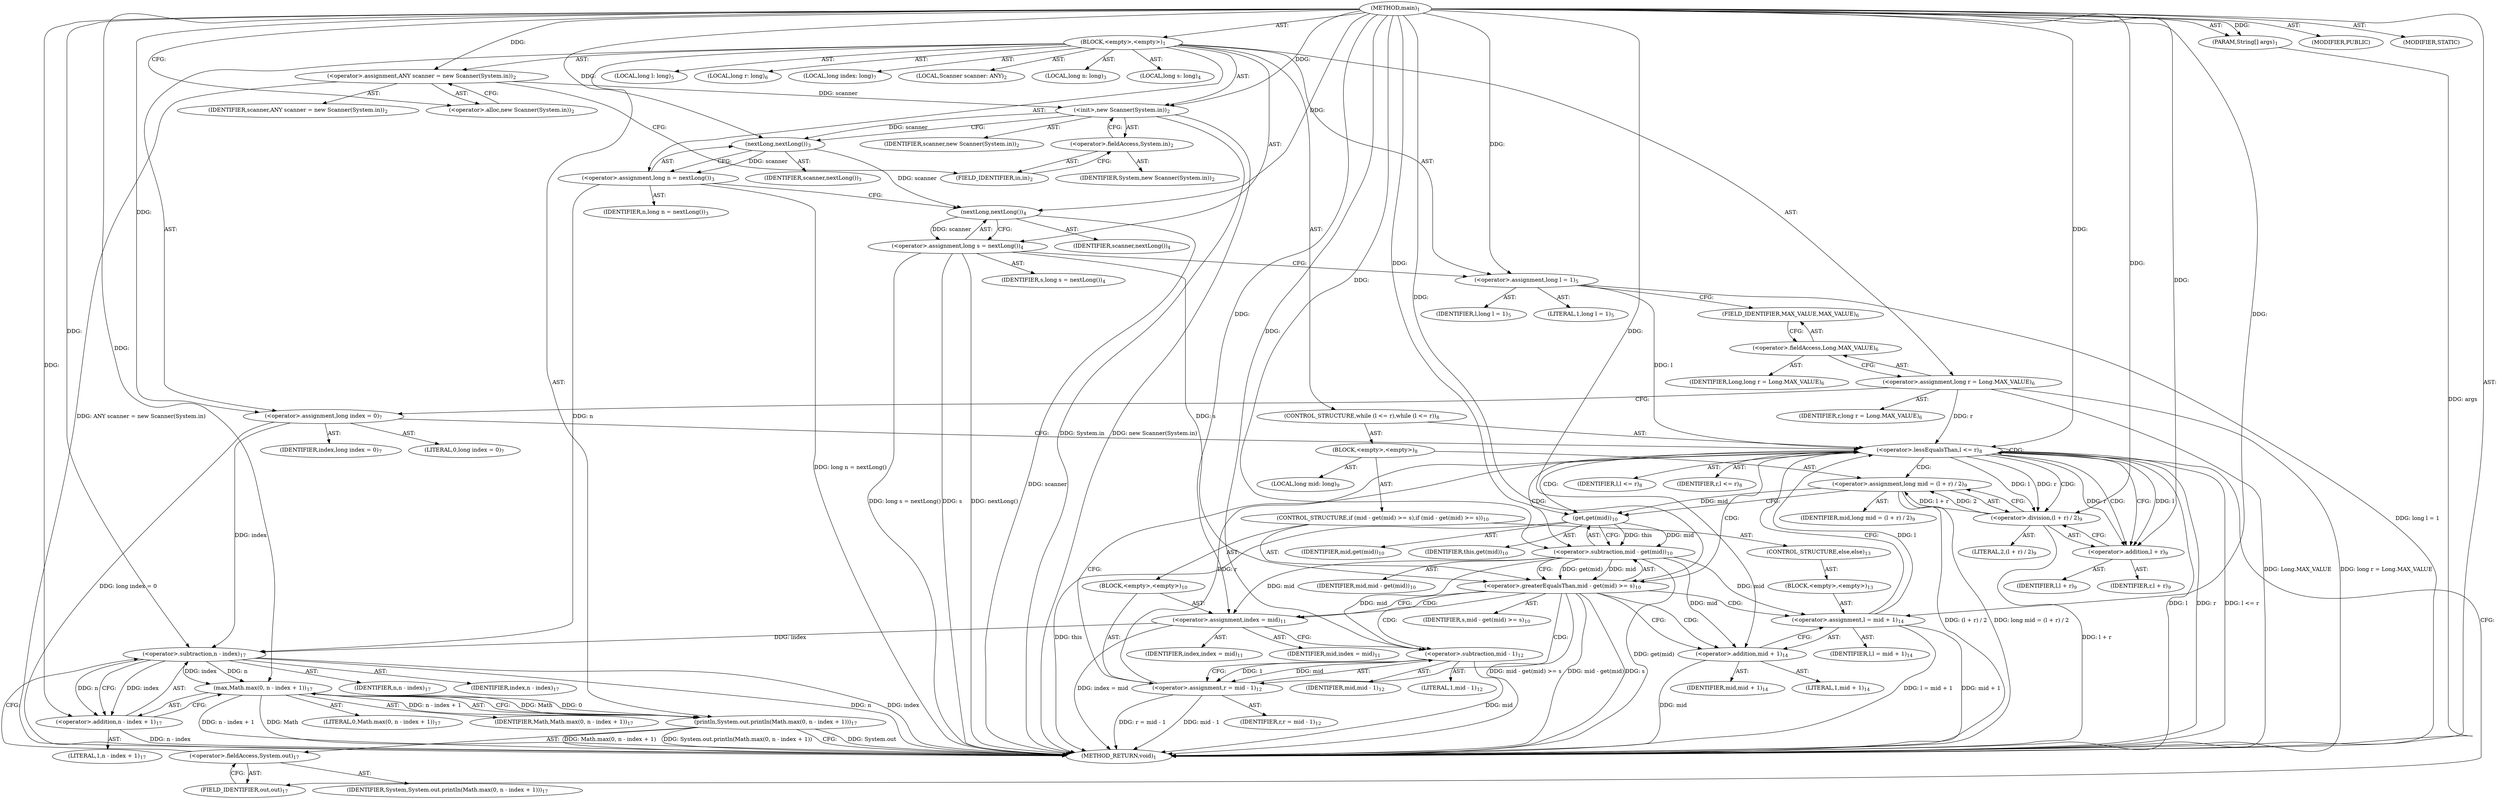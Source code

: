 digraph "main" {  
"19" [label = <(METHOD,main)<SUB>1</SUB>> ]
"20" [label = <(PARAM,String[] args)<SUB>1</SUB>> ]
"21" [label = <(BLOCK,&lt;empty&gt;,&lt;empty&gt;)<SUB>1</SUB>> ]
"4" [label = <(LOCAL,Scanner scanner: ANY)<SUB>2</SUB>> ]
"22" [label = <(&lt;operator&gt;.assignment,ANY scanner = new Scanner(System.in))<SUB>2</SUB>> ]
"23" [label = <(IDENTIFIER,scanner,ANY scanner = new Scanner(System.in))<SUB>2</SUB>> ]
"24" [label = <(&lt;operator&gt;.alloc,new Scanner(System.in))<SUB>2</SUB>> ]
"25" [label = <(&lt;init&gt;,new Scanner(System.in))<SUB>2</SUB>> ]
"3" [label = <(IDENTIFIER,scanner,new Scanner(System.in))<SUB>2</SUB>> ]
"26" [label = <(&lt;operator&gt;.fieldAccess,System.in)<SUB>2</SUB>> ]
"27" [label = <(IDENTIFIER,System,new Scanner(System.in))<SUB>2</SUB>> ]
"28" [label = <(FIELD_IDENTIFIER,in,in)<SUB>2</SUB>> ]
"29" [label = <(LOCAL,long n: long)<SUB>3</SUB>> ]
"30" [label = <(&lt;operator&gt;.assignment,long n = nextLong())<SUB>3</SUB>> ]
"31" [label = <(IDENTIFIER,n,long n = nextLong())<SUB>3</SUB>> ]
"32" [label = <(nextLong,nextLong())<SUB>3</SUB>> ]
"33" [label = <(IDENTIFIER,scanner,nextLong())<SUB>3</SUB>> ]
"34" [label = <(LOCAL,long s: long)<SUB>4</SUB>> ]
"35" [label = <(&lt;operator&gt;.assignment,long s = nextLong())<SUB>4</SUB>> ]
"36" [label = <(IDENTIFIER,s,long s = nextLong())<SUB>4</SUB>> ]
"37" [label = <(nextLong,nextLong())<SUB>4</SUB>> ]
"38" [label = <(IDENTIFIER,scanner,nextLong())<SUB>4</SUB>> ]
"39" [label = <(LOCAL,long l: long)<SUB>5</SUB>> ]
"40" [label = <(&lt;operator&gt;.assignment,long l = 1)<SUB>5</SUB>> ]
"41" [label = <(IDENTIFIER,l,long l = 1)<SUB>5</SUB>> ]
"42" [label = <(LITERAL,1,long l = 1)<SUB>5</SUB>> ]
"43" [label = <(LOCAL,long r: long)<SUB>6</SUB>> ]
"44" [label = <(&lt;operator&gt;.assignment,long r = Long.MAX_VALUE)<SUB>6</SUB>> ]
"45" [label = <(IDENTIFIER,r,long r = Long.MAX_VALUE)<SUB>6</SUB>> ]
"46" [label = <(&lt;operator&gt;.fieldAccess,Long.MAX_VALUE)<SUB>6</SUB>> ]
"47" [label = <(IDENTIFIER,Long,long r = Long.MAX_VALUE)<SUB>6</SUB>> ]
"48" [label = <(FIELD_IDENTIFIER,MAX_VALUE,MAX_VALUE)<SUB>6</SUB>> ]
"49" [label = <(LOCAL,long index: long)<SUB>7</SUB>> ]
"50" [label = <(&lt;operator&gt;.assignment,long index = 0)<SUB>7</SUB>> ]
"51" [label = <(IDENTIFIER,index,long index = 0)<SUB>7</SUB>> ]
"52" [label = <(LITERAL,0,long index = 0)<SUB>7</SUB>> ]
"53" [label = <(CONTROL_STRUCTURE,while (l &lt;= r),while (l &lt;= r))<SUB>8</SUB>> ]
"54" [label = <(&lt;operator&gt;.lessEqualsThan,l &lt;= r)<SUB>8</SUB>> ]
"55" [label = <(IDENTIFIER,l,l &lt;= r)<SUB>8</SUB>> ]
"56" [label = <(IDENTIFIER,r,l &lt;= r)<SUB>8</SUB>> ]
"57" [label = <(BLOCK,&lt;empty&gt;,&lt;empty&gt;)<SUB>8</SUB>> ]
"58" [label = <(LOCAL,long mid: long)<SUB>9</SUB>> ]
"59" [label = <(&lt;operator&gt;.assignment,long mid = (l + r) / 2)<SUB>9</SUB>> ]
"60" [label = <(IDENTIFIER,mid,long mid = (l + r) / 2)<SUB>9</SUB>> ]
"61" [label = <(&lt;operator&gt;.division,(l + r) / 2)<SUB>9</SUB>> ]
"62" [label = <(&lt;operator&gt;.addition,l + r)<SUB>9</SUB>> ]
"63" [label = <(IDENTIFIER,l,l + r)<SUB>9</SUB>> ]
"64" [label = <(IDENTIFIER,r,l + r)<SUB>9</SUB>> ]
"65" [label = <(LITERAL,2,(l + r) / 2)<SUB>9</SUB>> ]
"66" [label = <(CONTROL_STRUCTURE,if (mid - get(mid) &gt;= s),if (mid - get(mid) &gt;= s))<SUB>10</SUB>> ]
"67" [label = <(&lt;operator&gt;.greaterEqualsThan,mid - get(mid) &gt;= s)<SUB>10</SUB>> ]
"68" [label = <(&lt;operator&gt;.subtraction,mid - get(mid))<SUB>10</SUB>> ]
"69" [label = <(IDENTIFIER,mid,mid - get(mid))<SUB>10</SUB>> ]
"70" [label = <(get,get(mid))<SUB>10</SUB>> ]
"71" [label = <(IDENTIFIER,this,get(mid))<SUB>10</SUB>> ]
"72" [label = <(IDENTIFIER,mid,get(mid))<SUB>10</SUB>> ]
"73" [label = <(IDENTIFIER,s,mid - get(mid) &gt;= s)<SUB>10</SUB>> ]
"74" [label = <(BLOCK,&lt;empty&gt;,&lt;empty&gt;)<SUB>10</SUB>> ]
"75" [label = <(&lt;operator&gt;.assignment,index = mid)<SUB>11</SUB>> ]
"76" [label = <(IDENTIFIER,index,index = mid)<SUB>11</SUB>> ]
"77" [label = <(IDENTIFIER,mid,index = mid)<SUB>11</SUB>> ]
"78" [label = <(&lt;operator&gt;.assignment,r = mid - 1)<SUB>12</SUB>> ]
"79" [label = <(IDENTIFIER,r,r = mid - 1)<SUB>12</SUB>> ]
"80" [label = <(&lt;operator&gt;.subtraction,mid - 1)<SUB>12</SUB>> ]
"81" [label = <(IDENTIFIER,mid,mid - 1)<SUB>12</SUB>> ]
"82" [label = <(LITERAL,1,mid - 1)<SUB>12</SUB>> ]
"83" [label = <(CONTROL_STRUCTURE,else,else)<SUB>13</SUB>> ]
"84" [label = <(BLOCK,&lt;empty&gt;,&lt;empty&gt;)<SUB>13</SUB>> ]
"85" [label = <(&lt;operator&gt;.assignment,l = mid + 1)<SUB>14</SUB>> ]
"86" [label = <(IDENTIFIER,l,l = mid + 1)<SUB>14</SUB>> ]
"87" [label = <(&lt;operator&gt;.addition,mid + 1)<SUB>14</SUB>> ]
"88" [label = <(IDENTIFIER,mid,mid + 1)<SUB>14</SUB>> ]
"89" [label = <(LITERAL,1,mid + 1)<SUB>14</SUB>> ]
"90" [label = <(println,System.out.println(Math.max(0, n - index + 1)))<SUB>17</SUB>> ]
"91" [label = <(&lt;operator&gt;.fieldAccess,System.out)<SUB>17</SUB>> ]
"92" [label = <(IDENTIFIER,System,System.out.println(Math.max(0, n - index + 1)))<SUB>17</SUB>> ]
"93" [label = <(FIELD_IDENTIFIER,out,out)<SUB>17</SUB>> ]
"94" [label = <(max,Math.max(0, n - index + 1))<SUB>17</SUB>> ]
"95" [label = <(IDENTIFIER,Math,Math.max(0, n - index + 1))<SUB>17</SUB>> ]
"96" [label = <(LITERAL,0,Math.max(0, n - index + 1))<SUB>17</SUB>> ]
"97" [label = <(&lt;operator&gt;.addition,n - index + 1)<SUB>17</SUB>> ]
"98" [label = <(&lt;operator&gt;.subtraction,n - index)<SUB>17</SUB>> ]
"99" [label = <(IDENTIFIER,n,n - index)<SUB>17</SUB>> ]
"100" [label = <(IDENTIFIER,index,n - index)<SUB>17</SUB>> ]
"101" [label = <(LITERAL,1,n - index + 1)<SUB>17</SUB>> ]
"102" [label = <(MODIFIER,PUBLIC)> ]
"103" [label = <(MODIFIER,STATIC)> ]
"104" [label = <(METHOD_RETURN,void)<SUB>1</SUB>> ]
  "19" -> "20"  [ label = "AST: "] 
  "19" -> "21"  [ label = "AST: "] 
  "19" -> "102"  [ label = "AST: "] 
  "19" -> "103"  [ label = "AST: "] 
  "19" -> "104"  [ label = "AST: "] 
  "21" -> "4"  [ label = "AST: "] 
  "21" -> "22"  [ label = "AST: "] 
  "21" -> "25"  [ label = "AST: "] 
  "21" -> "29"  [ label = "AST: "] 
  "21" -> "30"  [ label = "AST: "] 
  "21" -> "34"  [ label = "AST: "] 
  "21" -> "35"  [ label = "AST: "] 
  "21" -> "39"  [ label = "AST: "] 
  "21" -> "40"  [ label = "AST: "] 
  "21" -> "43"  [ label = "AST: "] 
  "21" -> "44"  [ label = "AST: "] 
  "21" -> "49"  [ label = "AST: "] 
  "21" -> "50"  [ label = "AST: "] 
  "21" -> "53"  [ label = "AST: "] 
  "21" -> "90"  [ label = "AST: "] 
  "22" -> "23"  [ label = "AST: "] 
  "22" -> "24"  [ label = "AST: "] 
  "25" -> "3"  [ label = "AST: "] 
  "25" -> "26"  [ label = "AST: "] 
  "26" -> "27"  [ label = "AST: "] 
  "26" -> "28"  [ label = "AST: "] 
  "30" -> "31"  [ label = "AST: "] 
  "30" -> "32"  [ label = "AST: "] 
  "32" -> "33"  [ label = "AST: "] 
  "35" -> "36"  [ label = "AST: "] 
  "35" -> "37"  [ label = "AST: "] 
  "37" -> "38"  [ label = "AST: "] 
  "40" -> "41"  [ label = "AST: "] 
  "40" -> "42"  [ label = "AST: "] 
  "44" -> "45"  [ label = "AST: "] 
  "44" -> "46"  [ label = "AST: "] 
  "46" -> "47"  [ label = "AST: "] 
  "46" -> "48"  [ label = "AST: "] 
  "50" -> "51"  [ label = "AST: "] 
  "50" -> "52"  [ label = "AST: "] 
  "53" -> "54"  [ label = "AST: "] 
  "53" -> "57"  [ label = "AST: "] 
  "54" -> "55"  [ label = "AST: "] 
  "54" -> "56"  [ label = "AST: "] 
  "57" -> "58"  [ label = "AST: "] 
  "57" -> "59"  [ label = "AST: "] 
  "57" -> "66"  [ label = "AST: "] 
  "59" -> "60"  [ label = "AST: "] 
  "59" -> "61"  [ label = "AST: "] 
  "61" -> "62"  [ label = "AST: "] 
  "61" -> "65"  [ label = "AST: "] 
  "62" -> "63"  [ label = "AST: "] 
  "62" -> "64"  [ label = "AST: "] 
  "66" -> "67"  [ label = "AST: "] 
  "66" -> "74"  [ label = "AST: "] 
  "66" -> "83"  [ label = "AST: "] 
  "67" -> "68"  [ label = "AST: "] 
  "67" -> "73"  [ label = "AST: "] 
  "68" -> "69"  [ label = "AST: "] 
  "68" -> "70"  [ label = "AST: "] 
  "70" -> "71"  [ label = "AST: "] 
  "70" -> "72"  [ label = "AST: "] 
  "74" -> "75"  [ label = "AST: "] 
  "74" -> "78"  [ label = "AST: "] 
  "75" -> "76"  [ label = "AST: "] 
  "75" -> "77"  [ label = "AST: "] 
  "78" -> "79"  [ label = "AST: "] 
  "78" -> "80"  [ label = "AST: "] 
  "80" -> "81"  [ label = "AST: "] 
  "80" -> "82"  [ label = "AST: "] 
  "83" -> "84"  [ label = "AST: "] 
  "84" -> "85"  [ label = "AST: "] 
  "85" -> "86"  [ label = "AST: "] 
  "85" -> "87"  [ label = "AST: "] 
  "87" -> "88"  [ label = "AST: "] 
  "87" -> "89"  [ label = "AST: "] 
  "90" -> "91"  [ label = "AST: "] 
  "90" -> "94"  [ label = "AST: "] 
  "91" -> "92"  [ label = "AST: "] 
  "91" -> "93"  [ label = "AST: "] 
  "94" -> "95"  [ label = "AST: "] 
  "94" -> "96"  [ label = "AST: "] 
  "94" -> "97"  [ label = "AST: "] 
  "97" -> "98"  [ label = "AST: "] 
  "97" -> "101"  [ label = "AST: "] 
  "98" -> "99"  [ label = "AST: "] 
  "98" -> "100"  [ label = "AST: "] 
  "22" -> "28"  [ label = "CFG: "] 
  "25" -> "32"  [ label = "CFG: "] 
  "30" -> "37"  [ label = "CFG: "] 
  "35" -> "40"  [ label = "CFG: "] 
  "40" -> "48"  [ label = "CFG: "] 
  "44" -> "50"  [ label = "CFG: "] 
  "50" -> "54"  [ label = "CFG: "] 
  "90" -> "104"  [ label = "CFG: "] 
  "24" -> "22"  [ label = "CFG: "] 
  "26" -> "25"  [ label = "CFG: "] 
  "32" -> "30"  [ label = "CFG: "] 
  "37" -> "35"  [ label = "CFG: "] 
  "46" -> "44"  [ label = "CFG: "] 
  "54" -> "62"  [ label = "CFG: "] 
  "54" -> "93"  [ label = "CFG: "] 
  "91" -> "98"  [ label = "CFG: "] 
  "94" -> "90"  [ label = "CFG: "] 
  "28" -> "26"  [ label = "CFG: "] 
  "48" -> "46"  [ label = "CFG: "] 
  "59" -> "70"  [ label = "CFG: "] 
  "93" -> "91"  [ label = "CFG: "] 
  "97" -> "94"  [ label = "CFG: "] 
  "61" -> "59"  [ label = "CFG: "] 
  "67" -> "75"  [ label = "CFG: "] 
  "67" -> "87"  [ label = "CFG: "] 
  "98" -> "97"  [ label = "CFG: "] 
  "62" -> "61"  [ label = "CFG: "] 
  "68" -> "67"  [ label = "CFG: "] 
  "75" -> "80"  [ label = "CFG: "] 
  "78" -> "54"  [ label = "CFG: "] 
  "70" -> "68"  [ label = "CFG: "] 
  "80" -> "78"  [ label = "CFG: "] 
  "85" -> "54"  [ label = "CFG: "] 
  "87" -> "85"  [ label = "CFG: "] 
  "19" -> "24"  [ label = "CFG: "] 
  "20" -> "104"  [ label = "DDG: args"] 
  "22" -> "104"  [ label = "DDG: ANY scanner = new Scanner(System.in)"] 
  "25" -> "104"  [ label = "DDG: System.in"] 
  "25" -> "104"  [ label = "DDG: new Scanner(System.in)"] 
  "30" -> "104"  [ label = "DDG: long n = nextLong()"] 
  "35" -> "104"  [ label = "DDG: s"] 
  "37" -> "104"  [ label = "DDG: scanner"] 
  "35" -> "104"  [ label = "DDG: nextLong()"] 
  "35" -> "104"  [ label = "DDG: long s = nextLong()"] 
  "40" -> "104"  [ label = "DDG: long l = 1"] 
  "44" -> "104"  [ label = "DDG: Long.MAX_VALUE"] 
  "44" -> "104"  [ label = "DDG: long r = Long.MAX_VALUE"] 
  "50" -> "104"  [ label = "DDG: long index = 0"] 
  "54" -> "104"  [ label = "DDG: l"] 
  "54" -> "104"  [ label = "DDG: r"] 
  "54" -> "104"  [ label = "DDG: l &lt;= r"] 
  "90" -> "104"  [ label = "DDG: System.out"] 
  "98" -> "104"  [ label = "DDG: n"] 
  "98" -> "104"  [ label = "DDG: index"] 
  "97" -> "104"  [ label = "DDG: n - index"] 
  "94" -> "104"  [ label = "DDG: n - index + 1"] 
  "90" -> "104"  [ label = "DDG: Math.max(0, n - index + 1)"] 
  "90" -> "104"  [ label = "DDG: System.out.println(Math.max(0, n - index + 1))"] 
  "61" -> "104"  [ label = "DDG: l + r"] 
  "59" -> "104"  [ label = "DDG: (l + r) / 2"] 
  "59" -> "104"  [ label = "DDG: long mid = (l + r) / 2"] 
  "68" -> "104"  [ label = "DDG: get(mid)"] 
  "67" -> "104"  [ label = "DDG: mid - get(mid)"] 
  "67" -> "104"  [ label = "DDG: s"] 
  "67" -> "104"  [ label = "DDG: mid - get(mid) &gt;= s"] 
  "87" -> "104"  [ label = "DDG: mid"] 
  "85" -> "104"  [ label = "DDG: mid + 1"] 
  "85" -> "104"  [ label = "DDG: l = mid + 1"] 
  "75" -> "104"  [ label = "DDG: index = mid"] 
  "80" -> "104"  [ label = "DDG: mid"] 
  "78" -> "104"  [ label = "DDG: mid - 1"] 
  "78" -> "104"  [ label = "DDG: r = mid - 1"] 
  "70" -> "104"  [ label = "DDG: this"] 
  "94" -> "104"  [ label = "DDG: Math"] 
  "19" -> "20"  [ label = "DDG: "] 
  "19" -> "22"  [ label = "DDG: "] 
  "32" -> "30"  [ label = "DDG: scanner"] 
  "37" -> "35"  [ label = "DDG: scanner"] 
  "19" -> "40"  [ label = "DDG: "] 
  "19" -> "50"  [ label = "DDG: "] 
  "22" -> "25"  [ label = "DDG: scanner"] 
  "19" -> "25"  [ label = "DDG: "] 
  "94" -> "90"  [ label = "DDG: Math"] 
  "94" -> "90"  [ label = "DDG: 0"] 
  "94" -> "90"  [ label = "DDG: n - index + 1"] 
  "25" -> "32"  [ label = "DDG: scanner"] 
  "19" -> "32"  [ label = "DDG: "] 
  "32" -> "37"  [ label = "DDG: scanner"] 
  "19" -> "37"  [ label = "DDG: "] 
  "40" -> "54"  [ label = "DDG: l"] 
  "85" -> "54"  [ label = "DDG: l"] 
  "19" -> "54"  [ label = "DDG: "] 
  "44" -> "54"  [ label = "DDG: r"] 
  "78" -> "54"  [ label = "DDG: r"] 
  "61" -> "59"  [ label = "DDG: l + r"] 
  "61" -> "59"  [ label = "DDG: 2"] 
  "19" -> "94"  [ label = "DDG: "] 
  "98" -> "94"  [ label = "DDG: n"] 
  "98" -> "94"  [ label = "DDG: index"] 
  "98" -> "97"  [ label = "DDG: n"] 
  "98" -> "97"  [ label = "DDG: index"] 
  "19" -> "97"  [ label = "DDG: "] 
  "54" -> "61"  [ label = "DDG: l"] 
  "19" -> "61"  [ label = "DDG: "] 
  "54" -> "61"  [ label = "DDG: r"] 
  "68" -> "67"  [ label = "DDG: mid"] 
  "68" -> "67"  [ label = "DDG: get(mid)"] 
  "35" -> "67"  [ label = "DDG: s"] 
  "19" -> "67"  [ label = "DDG: "] 
  "68" -> "75"  [ label = "DDG: mid"] 
  "19" -> "75"  [ label = "DDG: "] 
  "80" -> "78"  [ label = "DDG: mid"] 
  "80" -> "78"  [ label = "DDG: 1"] 
  "30" -> "98"  [ label = "DDG: n"] 
  "19" -> "98"  [ label = "DDG: "] 
  "50" -> "98"  [ label = "DDG: index"] 
  "75" -> "98"  [ label = "DDG: index"] 
  "54" -> "62"  [ label = "DDG: l"] 
  "19" -> "62"  [ label = "DDG: "] 
  "54" -> "62"  [ label = "DDG: r"] 
  "70" -> "68"  [ label = "DDG: mid"] 
  "19" -> "68"  [ label = "DDG: "] 
  "70" -> "68"  [ label = "DDG: this"] 
  "68" -> "85"  [ label = "DDG: mid"] 
  "19" -> "85"  [ label = "DDG: "] 
  "19" -> "70"  [ label = "DDG: "] 
  "59" -> "70"  [ label = "DDG: mid"] 
  "19" -> "80"  [ label = "DDG: "] 
  "68" -> "80"  [ label = "DDG: mid"] 
  "68" -> "87"  [ label = "DDG: mid"] 
  "19" -> "87"  [ label = "DDG: "] 
  "54" -> "68"  [ label = "CDG: "] 
  "54" -> "61"  [ label = "CDG: "] 
  "54" -> "67"  [ label = "CDG: "] 
  "54" -> "70"  [ label = "CDG: "] 
  "54" -> "59"  [ label = "CDG: "] 
  "54" -> "54"  [ label = "CDG: "] 
  "54" -> "62"  [ label = "CDG: "] 
  "67" -> "80"  [ label = "CDG: "] 
  "67" -> "75"  [ label = "CDG: "] 
  "67" -> "85"  [ label = "CDG: "] 
  "67" -> "87"  [ label = "CDG: "] 
  "67" -> "78"  [ label = "CDG: "] 
}
